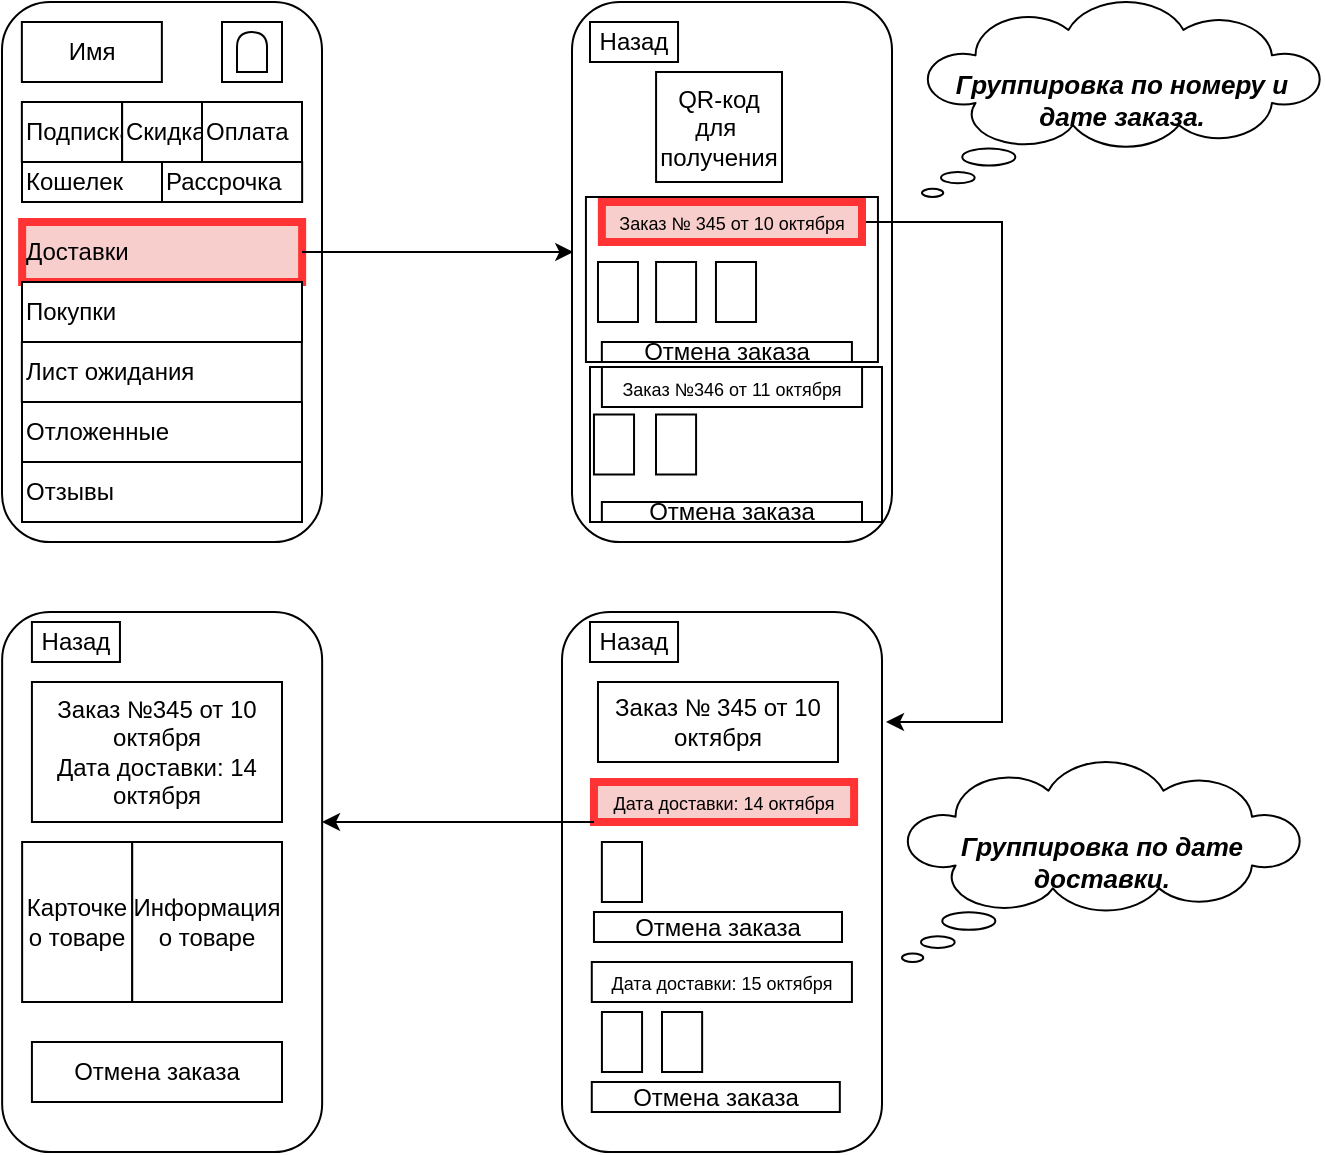 <mxfile version="24.7.17">
  <diagram name="Страница — 1" id="18fFIu95Zde8k4f31owS">
    <mxGraphModel dx="1036" dy="606" grid="1" gridSize="10" guides="1" tooltips="1" connect="1" arrows="1" fold="1" page="1" pageScale="1" pageWidth="827" pageHeight="1169" math="0" shadow="0">
      <root>
        <mxCell id="0" />
        <mxCell id="1" parent="0" />
        <mxCell id="rWrGN3gHzVz8Coaauby0-2" value="" style="rounded=1;whiteSpace=wrap;html=1;rotation=90;" vertex="1" parent="1">
          <mxGeometry x="65" y="105" width="270" height="160" as="geometry" />
        </mxCell>
        <mxCell id="rWrGN3gHzVz8Coaauby0-6" value="" style="rounded=1;whiteSpace=wrap;html=1;rotation=90;" vertex="1" parent="1">
          <mxGeometry x="65.07" y="410" width="270" height="160" as="geometry" />
        </mxCell>
        <mxCell id="rWrGN3gHzVz8Coaauby0-7" value="&lt;span style=&quot;color: rgba(0, 0, 0, 0); font-family: monospace; font-size: 0px; text-align: start; text-wrap: nowrap;&quot;&gt;%3CmxGraphModel%3E%3Croot%3E%3CmxCell%20id%3D%220%22%2F%3E%3CmxCell%20id%3D%221%22%20parent%3D%220%22%2F%3E%3CmxCell%20id%3D%222%22%20value%3D%22%26lt%3Bfont%20style%3D%26quot%3Bfont-size%3A%209px%3B%26quot%3B%26gt%3B%D0%94%D0%B0%D1%82%D0%B0%20%D0%B4%D0%BE%D1%81%D1%82%D0%B0%D0%B2%D0%BA%D0%B8%3A%2014%20%D0%BE%D0%BA%D1%82%D1%8F%D0%B1%D1%80%D1%8F%26lt%3B%2Ffont%26gt%3B%22%20style%3D%22rounded%3D0%3BwhiteSpace%3Dwrap%3Bhtml%3D1%3BfillColor%3D%23f8cecc%3BstrokeColor%3D%23FF3333%3BstrokeWidth%3D4%3B%22%20vertex%3D%221%22%20parent%3D%221%22%3E%3CmxGeometry%20x%3D%22419.93%22%20y%3D%22160%22%20width%3D%22130.07%22%20height%3D%2220%22%20as%3D%22geometry%22%2F%3E%3C%2FmxCell%3E%3C%2Froot%3E%3C%2FmxGraphModel%3E&lt;/span&gt;" style="rounded=1;whiteSpace=wrap;html=1;rotation=90;" vertex="1" parent="1">
          <mxGeometry x="345" y="410" width="270" height="160" as="geometry" />
        </mxCell>
        <mxCell id="rWrGN3gHzVz8Coaauby0-8" value="" style="rounded=1;whiteSpace=wrap;html=1;rotation=90;" vertex="1" parent="1">
          <mxGeometry x="350" y="105" width="270" height="160" as="geometry" />
        </mxCell>
        <mxCell id="rWrGN3gHzVz8Coaauby0-9" value="Имя" style="rounded=0;whiteSpace=wrap;html=1;" vertex="1" parent="1">
          <mxGeometry x="129.93" y="60" width="70" height="30" as="geometry" />
        </mxCell>
        <mxCell id="rWrGN3gHzVz8Coaauby0-10" value="Кошелек" style="rounded=0;whiteSpace=wrap;html=1;align=left;" vertex="1" parent="1">
          <mxGeometry x="130" y="130" width="70" height="20" as="geometry" />
        </mxCell>
        <mxCell id="rWrGN3gHzVz8Coaauby0-11" value="Доставки" style="rounded=0;whiteSpace=wrap;html=1;fillColor=#f8cecc;strokeColor=#FF3333;strokeWidth=4;align=left;" vertex="1" parent="1">
          <mxGeometry x="130.07" y="160" width="140" height="30" as="geometry" />
        </mxCell>
        <mxCell id="rWrGN3gHzVz8Coaauby0-12" value="Покупки" style="rounded=0;whiteSpace=wrap;html=1;align=left;" vertex="1" parent="1">
          <mxGeometry x="130" y="190" width="140" height="30" as="geometry" />
        </mxCell>
        <mxCell id="rWrGN3gHzVz8Coaauby0-13" value="Лист ожидания" style="rounded=0;whiteSpace=wrap;html=1;align=left;" vertex="1" parent="1">
          <mxGeometry x="129.93" y="220" width="140" height="30" as="geometry" />
        </mxCell>
        <mxCell id="rWrGN3gHzVz8Coaauby0-14" value="Отложенные" style="rounded=0;whiteSpace=wrap;html=1;align=left;" vertex="1" parent="1">
          <mxGeometry x="130" y="250" width="140" height="30" as="geometry" />
        </mxCell>
        <mxCell id="rWrGN3gHzVz8Coaauby0-15" value="Отзывы" style="rounded=0;whiteSpace=wrap;html=1;align=left;" vertex="1" parent="1">
          <mxGeometry x="130" y="280" width="140" height="30" as="geometry" />
        </mxCell>
        <mxCell id="rWrGN3gHzVz8Coaauby0-16" value="" style="rounded=0;whiteSpace=wrap;html=1;" vertex="1" parent="1">
          <mxGeometry x="230" y="60" width="30" height="30" as="geometry" />
        </mxCell>
        <mxCell id="rWrGN3gHzVz8Coaauby0-17" value="" style="shape=delay;whiteSpace=wrap;html=1;rotation=-90;" vertex="1" parent="1">
          <mxGeometry x="235.05" y="67.5" width="19.91" height="15" as="geometry" />
        </mxCell>
        <mxCell id="rWrGN3gHzVz8Coaauby0-23" value="Рассрочка" style="rounded=0;whiteSpace=wrap;html=1;align=left;" vertex="1" parent="1">
          <mxGeometry x="200" y="130" width="70.07" height="20" as="geometry" />
        </mxCell>
        <mxCell id="rWrGN3gHzVz8Coaauby0-25" value="Подписка" style="rounded=0;whiteSpace=wrap;html=1;align=left;" vertex="1" parent="1">
          <mxGeometry x="129.93" y="100" width="50.07" height="30" as="geometry" />
        </mxCell>
        <mxCell id="rWrGN3gHzVz8Coaauby0-26" value="Скидка" style="rounded=0;whiteSpace=wrap;html=1;align=left;" vertex="1" parent="1">
          <mxGeometry x="180.07" y="100" width="39.93" height="30" as="geometry" />
        </mxCell>
        <mxCell id="rWrGN3gHzVz8Coaauby0-27" value="Оплата" style="rounded=0;whiteSpace=wrap;html=1;align=left;" vertex="1" parent="1">
          <mxGeometry x="220" y="100" width="50" height="30" as="geometry" />
        </mxCell>
        <mxCell id="rWrGN3gHzVz8Coaauby0-34" style="edgeStyle=orthogonalEdgeStyle;rounded=0;orthogonalLoop=1;jettySize=auto;html=1;entryX=0.463;entryY=0.996;entryDx=0;entryDy=0;entryPerimeter=0;" edge="1" parent="1" source="rWrGN3gHzVz8Coaauby0-11" target="rWrGN3gHzVz8Coaauby0-8">
          <mxGeometry relative="1" as="geometry" />
        </mxCell>
        <mxCell id="rWrGN3gHzVz8Coaauby0-35" value="QR-код для&amp;nbsp;&lt;div&gt;получения&lt;/div&gt;" style="rounded=0;whiteSpace=wrap;html=1;" vertex="1" parent="1">
          <mxGeometry x="447.04" y="85" width="62.96" height="55" as="geometry" />
        </mxCell>
        <mxCell id="rWrGN3gHzVz8Coaauby0-36" value="" style="rounded=0;whiteSpace=wrap;html=1;" vertex="1" parent="1">
          <mxGeometry x="411.97" y="147.5" width="146" height="82.5" as="geometry" />
        </mxCell>
        <mxCell id="rWrGN3gHzVz8Coaauby0-38" value="&lt;span style=&quot;color: rgba(0, 0, 0, 0); font-family: monospace; font-size: 0px; text-align: start; text-wrap: nowrap;&quot;&gt;%3CmxGraphModel%3E%3Croot%3E%3CmxCell%20id%3D%220%22%2F%3E%3CmxCell%20id%3D%221%22%20parent%3D%220%22%2F%3E%3CmxCell%20id%3D%222%22%20value%3D%22%26lt%3Bfont%20style%3D%26quot%3Bfont-size%3A%209px%3B%26quot%3B%26gt%3B%D0%94%D0%B0%D1%82%D0%B0%20%D0%B4%D0%BE%D1%81%D1%82%D0%B0%D0%B2%D0%BA%D0%B8%3A%2014%20%D0%BE%D0%BA%D1%82%D1%8F%D0%B1%D1%80%D1%8F%26lt%3B%2Ffont%26gt%3B%22%20style%3D%22rounded%3D0%3BwhiteSpace%3Dwrap%3Bhtml%3D1%3B%22%20vertex%3D%221%22%20parent%3D%221%22%3E%3CmxGeometry%20x%3D%22419.93%22%20y%3D%22160%22%20width%3D%22130.07%22%20height%3D%2220%22%20as%3D%22geometry%22%2F%3E%3C%2FmxCell%3E%3C%2Froot%3E%3C%2FmxGraphModel%3E&lt;/span&gt;" style="rounded=0;whiteSpace=wrap;html=1;" vertex="1" parent="1">
          <mxGeometry x="414" y="232.5" width="146" height="77.5" as="geometry" />
        </mxCell>
        <mxCell id="rWrGN3gHzVz8Coaauby0-47" style="edgeStyle=orthogonalEdgeStyle;rounded=0;orthogonalLoop=1;jettySize=auto;html=1;exitX=1;exitY=0.5;exitDx=0;exitDy=0;" edge="1" parent="1" source="rWrGN3gHzVz8Coaauby0-39">
          <mxGeometry relative="1" as="geometry">
            <mxPoint x="562" y="410" as="targetPoint" />
            <Array as="points">
              <mxPoint x="620" y="160" />
              <mxPoint x="620" y="410" />
            </Array>
          </mxGeometry>
        </mxCell>
        <mxCell id="rWrGN3gHzVz8Coaauby0-74" style="edgeStyle=orthogonalEdgeStyle;rounded=0;orthogonalLoop=1;jettySize=auto;html=1;exitX=0.75;exitY=0;exitDx=0;exitDy=0;entryX=0.75;entryY=0;entryDx=0;entryDy=0;" edge="1" parent="1" source="rWrGN3gHzVz8Coaauby0-39" target="rWrGN3gHzVz8Coaauby0-36">
          <mxGeometry relative="1" as="geometry" />
        </mxCell>
        <mxCell id="rWrGN3gHzVz8Coaauby0-39" value="&lt;font style=&quot;font-size: 9px;&quot;&gt;Заказ № 345 от 10 октября&lt;/font&gt;" style="rounded=0;whiteSpace=wrap;html=1;fillColor=#f8cecc;strokeColor=#FF3333;strokeWidth=4;" vertex="1" parent="1">
          <mxGeometry x="419.93" y="150" width="130.07" height="20" as="geometry" />
        </mxCell>
        <mxCell id="rWrGN3gHzVz8Coaauby0-40" value="&lt;font style=&quot;font-size: 9px;&quot;&gt;Заказ №346 от 11 октября&lt;/font&gt;" style="rounded=0;whiteSpace=wrap;html=1;" vertex="1" parent="1">
          <mxGeometry x="419.96" y="232.5" width="130.07" height="20" as="geometry" />
        </mxCell>
        <mxCell id="rWrGN3gHzVz8Coaauby0-41" value="" style="rounded=0;whiteSpace=wrap;html=1;" vertex="1" parent="1">
          <mxGeometry x="417.99" y="180" width="20" height="30" as="geometry" />
        </mxCell>
        <mxCell id="rWrGN3gHzVz8Coaauby0-42" value="" style="rounded=0;whiteSpace=wrap;html=1;" vertex="1" parent="1">
          <mxGeometry x="447.04" y="180" width="20" height="30" as="geometry" />
        </mxCell>
        <mxCell id="rWrGN3gHzVz8Coaauby0-43" value="" style="rounded=0;whiteSpace=wrap;html=1;" vertex="1" parent="1">
          <mxGeometry x="476.98" y="180" width="20.04" height="30" as="geometry" />
        </mxCell>
        <mxCell id="rWrGN3gHzVz8Coaauby0-44" value="" style="rounded=0;whiteSpace=wrap;html=1;" vertex="1" parent="1">
          <mxGeometry x="447" y="256.25" width="20.04" height="30" as="geometry" />
        </mxCell>
        <mxCell id="rWrGN3gHzVz8Coaauby0-45" value="" style="rounded=0;whiteSpace=wrap;html=1;" vertex="1" parent="1">
          <mxGeometry x="415.98" y="256.25" width="20.04" height="30" as="geometry" />
        </mxCell>
        <mxCell id="rWrGN3gHzVz8Coaauby0-48" value="&lt;font style=&quot;font-size: 9px;&quot;&gt;Дата доставки: 14 октября&lt;/font&gt;" style="rounded=0;whiteSpace=wrap;html=1;strokeWidth=4;fillColor=#f8cecc;strokeColor=#FF3333;" vertex="1" parent="1">
          <mxGeometry x="415.98" y="440" width="130.07" height="20" as="geometry" />
        </mxCell>
        <mxCell id="rWrGN3gHzVz8Coaauby0-49" value="&lt;font style=&quot;font-size: 9px;&quot;&gt;Дата доставки: 15 октября&lt;/font&gt;" style="rounded=0;whiteSpace=wrap;html=1;" vertex="1" parent="1">
          <mxGeometry x="414.89" y="530" width="130.07" height="20" as="geometry" />
        </mxCell>
        <mxCell id="rWrGN3gHzVz8Coaauby0-50" value="Заказ № 345 от 10 октября" style="rounded=0;whiteSpace=wrap;html=1;" vertex="1" parent="1">
          <mxGeometry x="417.99" y="390" width="120" height="40" as="geometry" />
        </mxCell>
        <mxCell id="rWrGN3gHzVz8Coaauby0-53" value="" style="rounded=0;whiteSpace=wrap;html=1;" vertex="1" parent="1">
          <mxGeometry x="419.93" y="470" width="20.07" height="30" as="geometry" />
        </mxCell>
        <mxCell id="rWrGN3gHzVz8Coaauby0-54" style="edgeStyle=orthogonalEdgeStyle;rounded=0;orthogonalLoop=1;jettySize=auto;html=1;" edge="1" parent="1" source="rWrGN3gHzVz8Coaauby0-48">
          <mxGeometry relative="1" as="geometry">
            <mxPoint x="280" y="460" as="targetPoint" />
            <Array as="points">
              <mxPoint x="280" y="460" />
            </Array>
          </mxGeometry>
        </mxCell>
        <mxCell id="rWrGN3gHzVz8Coaauby0-55" value="Заказ №345 от 10 октября&lt;div&gt;Дата доставки: 14 октября&lt;/div&gt;" style="rounded=0;whiteSpace=wrap;html=1;" vertex="1" parent="1">
          <mxGeometry x="134.96" y="390" width="125.04" height="70" as="geometry" />
        </mxCell>
        <mxCell id="rWrGN3gHzVz8Coaauby0-57" value="Назад" style="rounded=0;whiteSpace=wrap;html=1;" vertex="1" parent="1">
          <mxGeometry x="414" y="360" width="44.02" height="20" as="geometry" />
        </mxCell>
        <mxCell id="rWrGN3gHzVz8Coaauby0-59" value="Назад" style="rounded=0;whiteSpace=wrap;html=1;" vertex="1" parent="1">
          <mxGeometry x="414" y="60" width="44.02" height="20" as="geometry" />
        </mxCell>
        <mxCell id="rWrGN3gHzVz8Coaauby0-60" value="Карточке о товаре" style="rounded=0;whiteSpace=wrap;html=1;" vertex="1" parent="1">
          <mxGeometry x="130.07" y="470" width="55.04" height="80" as="geometry" />
        </mxCell>
        <mxCell id="rWrGN3gHzVz8Coaauby0-61" value="Отмена заказа" style="rounded=0;whiteSpace=wrap;html=1;" vertex="1" parent="1">
          <mxGeometry x="134.96" y="570" width="125.04" height="30" as="geometry" />
        </mxCell>
        <mxCell id="rWrGN3gHzVz8Coaauby0-62" value="Информация о товаре" style="rounded=0;whiteSpace=wrap;html=1;" vertex="1" parent="1">
          <mxGeometry x="185.11" y="470" width="74.89" height="80" as="geometry" />
        </mxCell>
        <mxCell id="rWrGN3gHzVz8Coaauby0-63" value="Отмена заказа" style="rounded=0;whiteSpace=wrap;html=1;" vertex="1" parent="1">
          <mxGeometry x="415.98" y="505" width="124.02" height="15" as="geometry" />
        </mxCell>
        <mxCell id="rWrGN3gHzVz8Coaauby0-64" value="Отмена заказа" style="rounded=0;whiteSpace=wrap;html=1;" vertex="1" parent="1">
          <mxGeometry x="419.93" y="300" width="130.07" height="10" as="geometry" />
        </mxCell>
        <mxCell id="rWrGN3gHzVz8Coaauby0-65" value="Отмена заказа" style="rounded=0;whiteSpace=wrap;html=1;" vertex="1" parent="1">
          <mxGeometry x="419.92" y="220" width="125.04" height="10" as="geometry" />
        </mxCell>
        <mxCell id="rWrGN3gHzVz8Coaauby0-67" value="" style="rounded=0;whiteSpace=wrap;html=1;" vertex="1" parent="1">
          <mxGeometry x="450" y="555" width="20.07" height="30" as="geometry" />
        </mxCell>
        <mxCell id="rWrGN3gHzVz8Coaauby0-70" value="Отмена заказа" style="rounded=0;whiteSpace=wrap;html=1;" vertex="1" parent="1">
          <mxGeometry x="414.89" y="590" width="124.02" height="15" as="geometry" />
        </mxCell>
        <mxCell id="rWrGN3gHzVz8Coaauby0-72" value="" style="rounded=0;whiteSpace=wrap;html=1;" vertex="1" parent="1">
          <mxGeometry x="419.96" y="555" width="20.07" height="30" as="geometry" />
        </mxCell>
        <mxCell id="rWrGN3gHzVz8Coaauby0-81" value="&lt;font style=&quot;font-size: 13px;&quot;&gt;&lt;i&gt;&lt;b&gt;Группировка по номеру и дате заказа.&lt;/b&gt;&lt;/i&gt;&lt;/font&gt;" style="whiteSpace=wrap;html=1;shape=mxgraph.basic.cloud_callout" vertex="1" parent="1">
          <mxGeometry x="580" y="50" width="200" height="97.5" as="geometry" />
        </mxCell>
        <mxCell id="rWrGN3gHzVz8Coaauby0-82" value="&lt;font style=&quot;font-size: 13px;&quot;&gt;&lt;i&gt;&lt;b&gt;Группировка по дате доставки.&lt;/b&gt;&lt;/i&gt;&lt;/font&gt;" style="whiteSpace=wrap;html=1;shape=mxgraph.basic.cloud_callout;align=center;" vertex="1" parent="1">
          <mxGeometry x="570" y="430" width="200" height="100" as="geometry" />
        </mxCell>
        <mxCell id="rWrGN3gHzVz8Coaauby0-83" value="Назад" style="rounded=0;whiteSpace=wrap;html=1;" vertex="1" parent="1">
          <mxGeometry x="134.96" y="360" width="44.02" height="20" as="geometry" />
        </mxCell>
      </root>
    </mxGraphModel>
  </diagram>
</mxfile>

